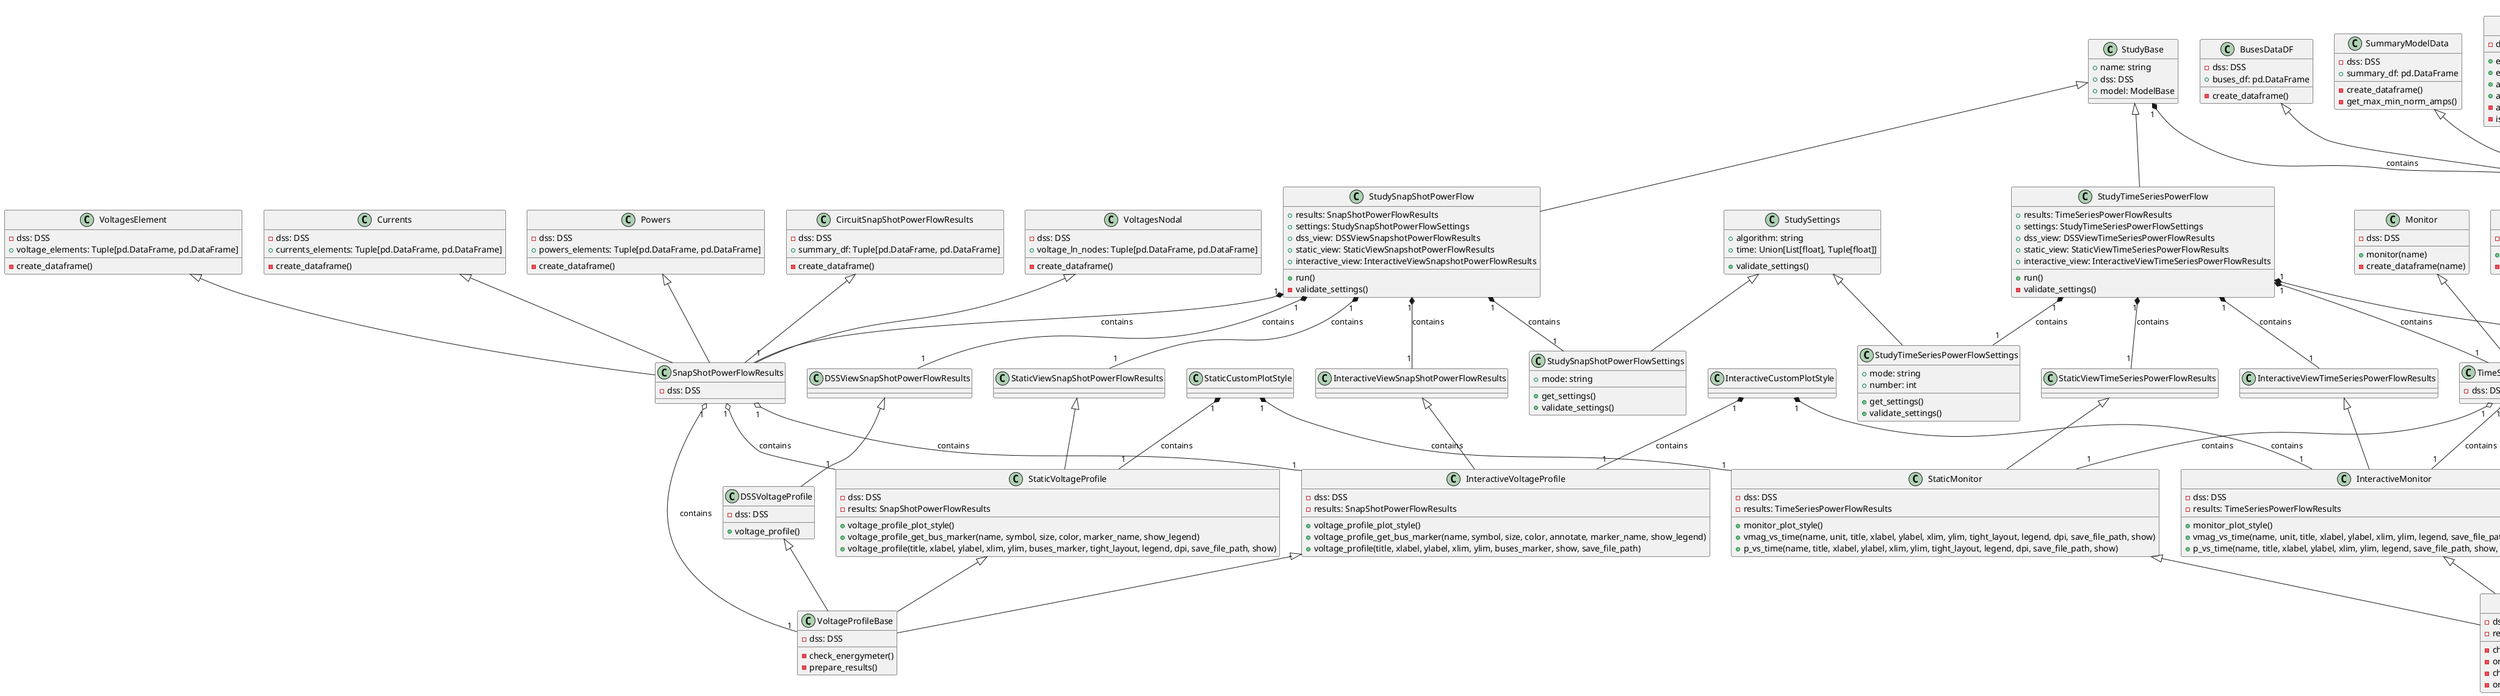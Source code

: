 @startuml
'https://plantuml.com/class-diagram

StudyBase <|-- StudySnapShotPowerFlow
StudyBase <|-- StudyTimeSeriesPowerFlow
'StudyBase <|-- StudyShortCircuit

StudyBase "1" *-- "1" ModelBase : contains
ElementDataDFs <|-- ModelBase
BusesDataDF <|-- ModelBase
SummaryModelData <|-- ModelBase
ElementData <|-- ModelBase
SegmentsDF <|-- ModelBase
ModelUtils <|-- ModelBase

VoltagesNodal <|-- SnapShotPowerFlowResults
VoltagesElement <|-- SnapShotPowerFlowResults
Currents <|-- SnapShotPowerFlowResults
Powers <|-- SnapShotPowerFlowResults
CircuitSnapShotPowerFlowResults <|-- SnapShotPowerFlowResults

EnergyMeters <|-- TimeSeriesPowerFlowResults
Monitor <|-- TimeSeriesPowerFlowResults

'SnapShotPowerFlowResults <|-- TimeSeriesPowerFlowResults

StudySnapShotPowerFlow "1" *-- "1" SnapShotPowerFlowResults : contains
StudySnapShotPowerFlow "1" *-- "1" StudySnapShotPowerFlowSettings : contains
StudySnapShotPowerFlow "1" *-- "1" DSSViewSnapShotPowerFlowResults : contains
StudySnapShotPowerFlow "1" *-- "1" StaticViewSnapShotPowerFlowResults : contains
StudySnapShotPowerFlow "1" *-- "1" InteractiveViewSnapShotPowerFlowResults : contains

StudyTimeSeriesPowerFlow "1" *-- "1" TimeSeriesPowerFlowResults : contains
StudyTimeSeriesPowerFlow "1" *-- "1" StudyTimeSeriesPowerFlowSettings : contains
StudyTimeSeriesPowerFlow "1" *-- "1" DSSViewTimeSeriesPowerFlowResults : contains
StudyTimeSeriesPowerFlow "1" *-- "1" StaticViewTimeSeriesPowerFlowResults : contains
StudyTimeSeriesPowerFlow "1" *-- "1" InteractiveViewTimeSeriesPowerFlowResults : contains


DSSViewSnapShotPowerFlowResults <|-- DSSVoltageProfile
StaticViewSnapShotPowerFlowResults <|-- StaticVoltageProfile
InteractiveViewSnapShotPowerFlowResults <|-- InteractiveVoltageProfile

DSSVoltageProfile <|-- VoltageProfileBase
InteractiveVoltageProfile <|-- VoltageProfileBase
StaticVoltageProfile <|-- VoltageProfileBase

DSSMonitor <|-- MonitorBase
InteractiveMonitor <|-- MonitorBase
StaticMonitor <|-- MonitorBase

DSSViewTimeSeriesPowerFlowResults <|-- DSSMonitor
StaticViewTimeSeriesPowerFlowResults <|-- StaticMonitor
InteractiveViewTimeSeriesPowerFlowResults <|-- InteractiveMonitor

InteractiveCustomPlotStyle "1" *-- "1" InteractiveVoltageProfile : contains
StaticCustomPlotStyle "1" *-- "1" StaticVoltageProfile : contains

InteractiveCustomPlotStyle "1" *-- "1" InteractiveMonitor : contains
StaticCustomPlotStyle "1" *-- "1" StaticMonitor : contains

'StudyShortCircuit "1" *-- "1" ShortCircuitResults : contains

SnapShotPowerFlowResults "1" o-- "1" VoltageProfileBase : contains
SnapShotPowerFlowResults "1" o-- "1" StaticVoltageProfile : contains
SnapShotPowerFlowResults "1" o-- "1" InteractiveVoltageProfile : contains

TimeSeriesPowerFlowResults "1" o-- "1" MonitorBase : contains
TimeSeriesPowerFlowResults "1" o-- "1" StaticMonitor : contains
TimeSeriesPowerFlowResults "1" o-- "1" InteractiveMonitor : contains

'VoltageProfile <|-- ViewSnapShotPowerFlowResults
'ViewSnapShotPowerFlowResults "1" o-- "1" SnapshotPowerFlowResults : contains
'ViewTemporalResults "1" o-- "1" TemporalResults : contains
'
'
'ViewSnapshotPowerFlowResults <|-- ViewResults
'ViewTemporalResults <|-- ViewResults
'ViewResults "1" o-- "1" Results : contains

StudySettings <|-- StudySnapShotPowerFlowSettings
StudySettings <|-- StudyTimeSeriesPowerFlowSettings


class DSSUtils {
    -dss: DSS

    +compile_dss(dss_file: string)
    +solve_snapshot(control_mode: string, max_control_iter: int)
    +dss_command(command: string)
}

class StudyBase {
    +name: string
    +dss: DSS
    +model: ModelBase
}


class StudySnapShotPowerFlow {
    +results: SnapShotPowerFlowResults
    +settings: StudySnapShotPowerFlowSettings
    +dss_view: DSSViewSnapshotPowerFlowResults
    +static_view: StaticViewSnapshotPowerFlowResults
    +interactive_view: InteractiveViewSnapshotPowerFlowResults
    +run()
    -validate_settings()
}

class StudyTimeSeriesPowerFlow {
    +results: TimeSeriesPowerFlowResults
    +settings: StudyTimeSeriesPowerFlowSettings
    +dss_view: DSSViewTimeSeriesPowerFlowResults
    +static_view: StaticViewTimeSeriesPowerFlowResults
    +interactive_view: InteractiveViewTimeSeriesPowerFlowResults
    +run()
    -validate_settings()
}

class StudySnapShotPowerFlowSettings {
    +mode: string
    +get_settings()
    +validate_settings()
}

class StudyTimeSeriesPowerFlowSettings {
    +mode: string
    +number: int
    +get_settings()
    +validate_settings()
}

class StudySettings {
    +algorithm: string
    +time: Union[List[float], Tuple[float]]
    +validate_settings()
}


class ModelBase {
    -dss: DSS
}

class ElementDataDFs {
    -dss: DSS
    +lines_df: pd.DataFrame
    +transformers_df: pd.DataFrame
    +meters_df: pd.DataFrame
    +generators_df: pd.DataFrame
    +vsources_df: pd.DataFrame
    +regcontrols_df: pd.DataFrame
    +loads_df: pd.DataFrame

    -create_dataframe(element: DSS.Element)
}

class BusesDataDF {
    -dss: DSS
    +buses_df: pd.DataFrame

    -create_dataframe()
}

class SummaryModelData {
    -dss: DSS
    +summary_df: pd.DataFrame

    -create_dataframe()
    -get_max_min_norm_amps()
}

class ElementData {
    -dss: DSS
    +element_data(element_class: string, element_name: string): pd.DataFrame
    +edit_element(element_class: string, element_name: string, properties: dict)
    +add_element(element_class: string, element_name: string, properties: dict)
    +add_line_in_vsource(add_meter: Bool)
    -add_meter(meter_name: str, element: str, terminal: int)
    -is_element_in_model(element_class: string, element_name: string)
}

class SegmentsDF {
    -dss: DSS
    +segments_df: pd.DataFrame

    -create_dataframe()
}

class ModelUtils {
    -dss: DSS
    +is_element_in_model(element_class: str, element_name: str): Bool
    +disable_elements_type(element_type: str)
}

class SnapShotPowerFlowResults {
    -dss: DSS
}

class TimeSeriesPowerFlowResults {
    -dss: DSS
}

class VoltagesNodal {
    -dss: DSS
    +voltage_ln_nodes: Tuple[pd.DataFrame, pd.DataFrame]

    -create_dataframe()
}

class VoltagesElement {
    -dss: DSS
    +voltage_elements: Tuple[pd.DataFrame, pd.DataFrame]

    -create_dataframe()
}

class Currents {
    -dss: DSS
    +currents_elements: Tuple[pd.DataFrame, pd.DataFrame]

    -create_dataframe()
}

class Powers {
    -dss: DSS
    +powers_elements: Tuple[pd.DataFrame, pd.DataFrame]

    -create_dataframe()
}

class CircuitSnapShotPowerFlowResults {
    -dss: DSS
    +summary_df: Tuple[pd.DataFrame, pd.DataFrame]

    -create_dataframe()
}


class DSSVoltageProfile {
    -dss: DSS
    +voltage_profile()

}

class StaticVoltageProfile {
    -dss: DSS
    -results: SnapShotPowerFlowResults
    +voltage_profile_plot_style()
    +voltage_profile_get_bus_marker(name, symbol, size, color, marker_name, show_legend)
    +voltage_profile(title, xlabel, ylabel, xlim, ylim, buses_marker, tight_layout, legend, dpi, save_file_path, show)
}


class InteractiveVoltageProfile {
    -dss: DSS
    -results: SnapShotPowerFlowResults
    +voltage_profile_plot_style()
    +voltage_profile_get_bus_marker(name, symbol, size, color, annotate, marker_name, show_legend)
    +voltage_profile(title, xlabel, ylabel, xlim, ylim, buses_marker, show, save_file_path)
}

class VoltageProfileBase {
    -dss: DSS
    -check_energymeter()
    -prepare_results()

}

class EnergyMeters {
    -dss: DSS
    +energymeters()
    -create_dataframe()
}

class Monitor {
    -dss: DSS
    +monitor(name)
    -create_dataframe(name)
}


class DSSMonitor {
    -dss: DSS
    +vmag_vs_time(name, unit)
    +p_vs_time(name)

}

class StaticMonitor {
    -dss: DSS
    -results: TimeSeriesPowerFlowResults
    +monitor_plot_style()
    +vmag_vs_time(name, unit, title, xlabel, ylabel, xlim, ylim, tight_layout, legend, dpi, save_file_path, show)
    +p_vs_time(name, title, xlabel, ylabel, xlim, ylim, tight_layout, legend, dpi, save_file_path, show)
}

class InteractiveMonitor {
    -dss: DSS
    -results: TimeSeriesPowerFlowResults
    +monitor_plot_style()
    +vmag_vs_time(name, unit, title, xlabel, ylabel, xlim, ylim, legend, save_file_path, show, get_fig_obj)
    +p_vs_time(name, title, xlabel, ylabel, xlim, ylim, legend, save_file_path, show, get_fig_obj)
}

class MonitorBase {
    -dss: DSS
    -results: TimeSeriesPowerFlowResults
    -check_v_monitor(name)
    -organize_v_results(name)
    -check_p_monitor(name)
    -organize_p_results(name)
}

@enduml
